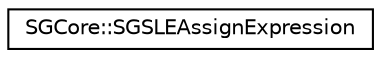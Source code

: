 digraph "Graphical Class Hierarchy"
{
 // LATEX_PDF_SIZE
  edge [fontname="Helvetica",fontsize="10",labelfontname="Helvetica",labelfontsize="10"];
  node [fontname="Helvetica",fontsize="10",shape=record];
  rankdir="LR";
  Node0 [label="SGCore::SGSLEAssignExpression",height=0.2,width=0.4,color="black", fillcolor="white", style="filled",URL="$structSGCore_1_1SGSLEAssignExpression.html",tooltip=" "];
}

